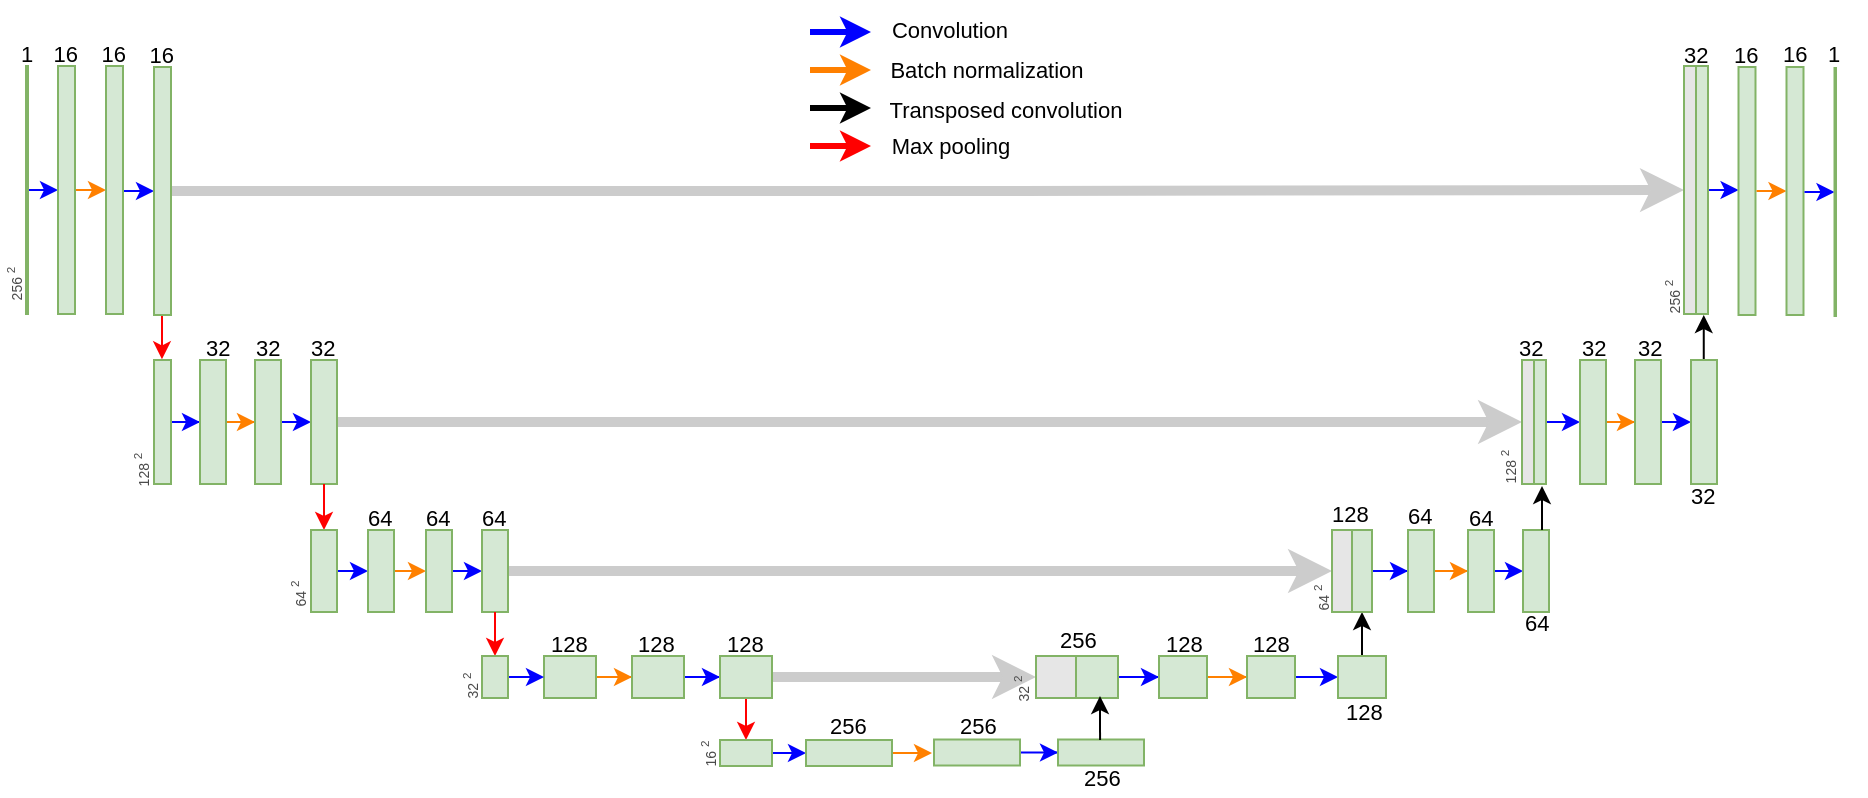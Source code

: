 <mxfile version="17.4.4" type="device" pages="2"><diagram id="KO_3s15JElUTulUB1ViH" name="Page-1"><mxGraphModel dx="1720" dy="909" grid="1" gridSize="1" guides="1" tooltips="1" connect="1" arrows="1" fold="1" page="1" pageScale="1" pageWidth="3300" pageHeight="4681" math="0" shadow="0"><root><mxCell id="0"/><mxCell id="1" parent="0"/><mxCell id="tTaubcX4Z0uVw2ZeeduW-20" style="edgeStyle=orthogonalEdgeStyle;rounded=0;orthogonalLoop=1;jettySize=auto;html=1;exitX=1;exitY=0.5;exitDx=0;exitDy=0;entryX=0;entryY=0.5;entryDx=0;entryDy=0;fontSize=11;fillColor=#0000CC;strokeColor=#0000FF;" edge="1" parent="1" source="tTaubcX4Z0uVw2ZeeduW-1" target="tTaubcX4Z0uVw2ZeeduW-16"><mxGeometry relative="1" as="geometry"><Array as="points"><mxPoint x="57" y="110"/><mxPoint x="57" y="110"/></Array></mxGeometry></mxCell><mxCell id="tTaubcX4Z0uVw2ZeeduW-1" value="" style="rounded=0;whiteSpace=wrap;html=1;strokeWidth=1;fillColor=#d5e8d4;strokeColor=#82b366;fontSize=15;" vertex="1" parent="1"><mxGeometry x="48" y="48" width="1" height="124" as="geometry"/></mxCell><mxCell id="tTaubcX4Z0uVw2ZeeduW-15" value="1" style="text;strokeColor=none;fillColor=none;align=left;verticalAlign=middle;spacingLeft=4;spacingRight=4;overflow=hidden;points=[[0,0.5],[1,0.5]];portConstraint=eastwest;rotatable=0;fontSize=11;" vertex="1" parent="1"><mxGeometry x="39.5" y="32.5" width="18" height="18" as="geometry"/></mxCell><mxCell id="tTaubcX4Z0uVw2ZeeduW-16" value="" style="rounded=0;whiteSpace=wrap;html=1;strokeWidth=1;fillColor=#d5e8d4;strokeColor=#82b366;fontSize=15;" vertex="1" parent="1"><mxGeometry x="64" y="48" width="8.5" height="124" as="geometry"/></mxCell><mxCell id="tTaubcX4Z0uVw2ZeeduW-17" value="16" style="text;strokeColor=none;fillColor=none;align=left;verticalAlign=middle;spacingLeft=4;spacingRight=4;overflow=hidden;points=[[0,0.5],[1,0.5]];portConstraint=eastwest;rotatable=0;fontSize=11;" vertex="1" parent="1"><mxGeometry x="55.75" y="32" width="25" height="19" as="geometry"/></mxCell><mxCell id="tTaubcX4Z0uVw2ZeeduW-21" style="edgeStyle=orthogonalEdgeStyle;rounded=0;orthogonalLoop=1;jettySize=auto;html=1;exitX=1;exitY=0.5;exitDx=0;exitDy=0;entryX=0;entryY=0.5;entryDx=0;entryDy=0;fontSize=11;fillColor=#0000CC;strokeColor=#FF8000;" edge="1" parent="1" target="tTaubcX4Z0uVw2ZeeduW-22"><mxGeometry relative="1" as="geometry"><mxPoint x="73" y="110" as="sourcePoint"/><Array as="points"><mxPoint x="81" y="110"/><mxPoint x="81" y="110"/></Array></mxGeometry></mxCell><mxCell id="tTaubcX4Z0uVw2ZeeduW-22" value="" style="rounded=0;whiteSpace=wrap;html=1;strokeWidth=1;fillColor=#d5e8d4;strokeColor=#82b366;fontSize=15;" vertex="1" parent="1"><mxGeometry x="88" y="48" width="8.5" height="124" as="geometry"/></mxCell><mxCell id="tTaubcX4Z0uVw2ZeeduW-23" value="16" style="text;strokeColor=none;fillColor=none;align=left;verticalAlign=middle;spacingLeft=4;spacingRight=4;overflow=hidden;points=[[0,0.5],[1,0.5]];portConstraint=eastwest;rotatable=0;fontSize=11;" vertex="1" parent="1"><mxGeometry x="79.75" y="32" width="25" height="19" as="geometry"/></mxCell><mxCell id="tTaubcX4Z0uVw2ZeeduW-24" style="edgeStyle=orthogonalEdgeStyle;rounded=0;orthogonalLoop=1;jettySize=auto;html=1;exitX=1;exitY=0.5;exitDx=0;exitDy=0;entryX=0;entryY=0.5;entryDx=0;entryDy=0;fontSize=11;fillColor=#0000CC;strokeColor=#0000FF;" edge="1" parent="1" target="tTaubcX4Z0uVw2ZeeduW-25"><mxGeometry relative="1" as="geometry"><mxPoint x="97" y="110.5" as="sourcePoint"/><Array as="points"><mxPoint x="105" y="110.5"/><mxPoint x="105" y="110.5"/></Array></mxGeometry></mxCell><mxCell id="tTaubcX4Z0uVw2ZeeduW-220" style="edgeStyle=orthogonalEdgeStyle;rounded=0;orthogonalLoop=1;jettySize=auto;html=1;exitX=1;exitY=0.5;exitDx=0;exitDy=0;entryX=0;entryY=0.5;entryDx=0;entryDy=0;fontSize=7;fontColor=#4A4A4A;strokeColor=#CCCCCC;fillColor=#0000FF;targetPerimeterSpacing=0;strokeWidth=5;" edge="1" parent="1" source="tTaubcX4Z0uVw2ZeeduW-25" target="tTaubcX4Z0uVw2ZeeduW-202"><mxGeometry relative="1" as="geometry"/></mxCell><mxCell id="tTaubcX4Z0uVw2ZeeduW-25" value="" style="rounded=0;whiteSpace=wrap;html=1;strokeWidth=1;fillColor=#d5e8d4;strokeColor=#82b366;fontSize=15;" vertex="1" parent="1"><mxGeometry x="112" y="48.5" width="8.5" height="124" as="geometry"/></mxCell><mxCell id="tTaubcX4Z0uVw2ZeeduW-26" value="16" style="text;strokeColor=none;fillColor=none;align=left;verticalAlign=middle;spacingLeft=4;spacingRight=4;overflow=hidden;points=[[0,0.5],[1,0.5]];portConstraint=eastwest;rotatable=0;fontSize=11;" vertex="1" parent="1"><mxGeometry x="103.75" y="32.5" width="25" height="19" as="geometry"/></mxCell><mxCell id="tTaubcX4Z0uVw2ZeeduW-67" style="edgeStyle=orthogonalEdgeStyle;rounded=0;orthogonalLoop=1;jettySize=auto;html=1;fontSize=7;fontColor=#4A4A4A;strokeColor=#FF0000;fillColor=#0000CC;entryX=0.468;entryY=-0.006;entryDx=0;entryDy=0;entryPerimeter=0;" edge="1" parent="1" target="tTaubcX4Z0uVw2ZeeduW-50"><mxGeometry relative="1" as="geometry"><mxPoint x="116" y="173" as="sourcePoint"/><mxPoint x="140" y="200" as="targetPoint"/></mxGeometry></mxCell><mxCell id="tTaubcX4Z0uVw2ZeeduW-30" value="&lt;font style=&quot;font-size: 7px&quot; color=&quot;#4a4a4a&quot;&gt;256 &lt;sup&gt;2&lt;/sup&gt;&lt;/font&gt;" style="text;html=1;strokeColor=none;fillColor=none;align=center;verticalAlign=middle;whiteSpace=wrap;rounded=0;fontSize=11;rotation=-90;" vertex="1" parent="1"><mxGeometry x="24" y="152" width="35" height="9.5" as="geometry"/></mxCell><mxCell id="tTaubcX4Z0uVw2ZeeduW-147" style="edgeStyle=orthogonalEdgeStyle;rounded=0;orthogonalLoop=1;jettySize=auto;html=1;entryX=0;entryY=0.5;entryDx=0;entryDy=0;fontSize=7;fontColor=#4A4A4A;strokeColor=#0000FF;fillColor=#0000CC;" edge="1" parent="1" source="tTaubcX4Z0uVw2ZeeduW-50" target="tTaubcX4Z0uVw2ZeeduW-53"><mxGeometry relative="1" as="geometry"/></mxCell><mxCell id="tTaubcX4Z0uVw2ZeeduW-50" value="" style="rounded=0;whiteSpace=wrap;html=1;strokeWidth=1;fillColor=#d5e8d4;strokeColor=#82b366;fontSize=15;" vertex="1" parent="1"><mxGeometry x="112" y="195" width="8.5" height="62" as="geometry"/></mxCell><mxCell id="tTaubcX4Z0uVw2ZeeduW-76" style="edgeStyle=orthogonalEdgeStyle;rounded=0;orthogonalLoop=1;jettySize=auto;html=1;entryX=0;entryY=0.5;entryDx=0;entryDy=0;fontSize=7;fontColor=#4A4A4A;strokeColor=#FF8000;fillColor=#0000CC;" edge="1" parent="1" source="tTaubcX4Z0uVw2ZeeduW-53" target="tTaubcX4Z0uVw2ZeeduW-74"><mxGeometry relative="1" as="geometry"/></mxCell><mxCell id="tTaubcX4Z0uVw2ZeeduW-53" value="" style="rounded=0;whiteSpace=wrap;html=1;strokeWidth=1;fillColor=#d5e8d4;strokeColor=#82b366;fontSize=15;" vertex="1" parent="1"><mxGeometry x="135" y="195" width="13" height="62" as="geometry"/></mxCell><mxCell id="tTaubcX4Z0uVw2ZeeduW-54" value="32" style="text;strokeColor=none;fillColor=none;align=left;verticalAlign=middle;spacingLeft=4;spacingRight=4;overflow=hidden;points=[[0,0.5],[1,0.5]];portConstraint=eastwest;rotatable=0;fontSize=11;" vertex="1" parent="1"><mxGeometry x="132" y="179" width="25" height="19" as="geometry"/></mxCell><mxCell id="tTaubcX4Z0uVw2ZeeduW-79" style="edgeStyle=orthogonalEdgeStyle;rounded=0;orthogonalLoop=1;jettySize=auto;html=1;entryX=0;entryY=0.5;entryDx=0;entryDy=0;fontSize=7;fontColor=#4A4A4A;strokeColor=#0000FF;fillColor=#0000CC;" edge="1" parent="1" target="tTaubcX4Z0uVw2ZeeduW-77"><mxGeometry relative="1" as="geometry"><mxPoint x="167" y="226.0" as="sourcePoint"/></mxGeometry></mxCell><mxCell id="tTaubcX4Z0uVw2ZeeduW-74" value="" style="rounded=0;whiteSpace=wrap;html=1;strokeWidth=1;fillColor=#d5e8d4;strokeColor=#82b366;fontSize=15;" vertex="1" parent="1"><mxGeometry x="162.5" y="195" width="13" height="62" as="geometry"/></mxCell><mxCell id="tTaubcX4Z0uVw2ZeeduW-75" value="32" style="text;strokeColor=none;fillColor=none;align=left;verticalAlign=middle;spacingLeft=4;spacingRight=4;overflow=hidden;points=[[0,0.5],[1,0.5]];portConstraint=eastwest;rotatable=0;fontSize=11;" vertex="1" parent="1"><mxGeometry x="157" y="179" width="25" height="19" as="geometry"/></mxCell><mxCell id="tTaubcX4Z0uVw2ZeeduW-221" style="edgeStyle=orthogonalEdgeStyle;rounded=0;orthogonalLoop=1;jettySize=auto;html=1;entryX=0;entryY=0.5;entryDx=0;entryDy=0;fontSize=7;fontColor=#4A4A4A;targetPerimeterSpacing=0;strokeColor=#CCCCCC;strokeWidth=5;fillColor=#0000FF;" edge="1" parent="1" source="tTaubcX4Z0uVw2ZeeduW-77" target="tTaubcX4Z0uVw2ZeeduW-187"><mxGeometry relative="1" as="geometry"/></mxCell><mxCell id="tTaubcX4Z0uVw2ZeeduW-77" value="" style="rounded=0;whiteSpace=wrap;html=1;strokeWidth=1;fillColor=#d5e8d4;strokeColor=#82b366;fontSize=15;" vertex="1" parent="1"><mxGeometry x="190.5" y="195" width="13" height="62" as="geometry"/></mxCell><mxCell id="tTaubcX4Z0uVw2ZeeduW-78" value="32" style="text;strokeColor=none;fillColor=none;align=left;verticalAlign=middle;spacingLeft=4;spacingRight=4;overflow=hidden;points=[[0,0.5],[1,0.5]];portConstraint=eastwest;rotatable=0;fontSize=11;" vertex="1" parent="1"><mxGeometry x="184.5" y="179" width="25" height="19" as="geometry"/></mxCell><mxCell id="tTaubcX4Z0uVw2ZeeduW-101" style="edgeStyle=orthogonalEdgeStyle;rounded=0;orthogonalLoop=1;jettySize=auto;html=1;entryX=0.5;entryY=0;entryDx=0;entryDy=0;fontSize=7;fontColor=#4A4A4A;strokeColor=#FF0000;fillColor=#0000CC;exitX=0.5;exitY=1;exitDx=0;exitDy=0;" edge="1" parent="1" source="tTaubcX4Z0uVw2ZeeduW-77" target="tTaubcX4Z0uVw2ZeeduW-99"><mxGeometry relative="1" as="geometry"><mxPoint x="197" y="258" as="sourcePoint"/></mxGeometry></mxCell><mxCell id="tTaubcX4Z0uVw2ZeeduW-105" style="edgeStyle=orthogonalEdgeStyle;rounded=0;orthogonalLoop=1;jettySize=auto;html=1;exitX=1;exitY=0.5;exitDx=0;exitDy=0;entryX=0;entryY=0.5;entryDx=0;entryDy=0;fontSize=7;fontColor=#4A4A4A;strokeColor=#0000FF;fillColor=#0000CC;" edge="1" parent="1" source="tTaubcX4Z0uVw2ZeeduW-99" target="tTaubcX4Z0uVw2ZeeduW-103"><mxGeometry relative="1" as="geometry"/></mxCell><mxCell id="tTaubcX4Z0uVw2ZeeduW-99" value="" style="rounded=0;whiteSpace=wrap;html=1;strokeWidth=1;fillColor=#d5e8d4;strokeColor=#82b366;fontSize=15;" vertex="1" parent="1"><mxGeometry x="190.5" y="280" width="13" height="41" as="geometry"/></mxCell><mxCell id="tTaubcX4Z0uVw2ZeeduW-102" value="&lt;font style=&quot;font-size: 7px&quot; color=&quot;#4a4a4a&quot;&gt;64&amp;nbsp;&lt;sup&gt;2&lt;/sup&gt;&lt;/font&gt;" style="text;html=1;strokeColor=none;fillColor=none;align=center;verticalAlign=middle;whiteSpace=wrap;rounded=0;fontSize=11;rotation=-90;" vertex="1" parent="1"><mxGeometry x="173" y="307" width="21" height="9.5" as="geometry"/></mxCell><mxCell id="tTaubcX4Z0uVw2ZeeduW-110" style="edgeStyle=orthogonalEdgeStyle;rounded=0;orthogonalLoop=1;jettySize=auto;html=1;exitX=1;exitY=0.5;exitDx=0;exitDy=0;entryX=0;entryY=0.5;entryDx=0;entryDy=0;fontSize=7;fontColor=#4A4A4A;strokeColor=#FF8000;fillColor=#0000CC;" edge="1" parent="1" source="tTaubcX4Z0uVw2ZeeduW-103" target="tTaubcX4Z0uVw2ZeeduW-107"><mxGeometry relative="1" as="geometry"/></mxCell><mxCell id="tTaubcX4Z0uVw2ZeeduW-103" value="" style="rounded=0;whiteSpace=wrap;html=1;strokeWidth=1;fillColor=#d5e8d4;strokeColor=#82b366;fontSize=15;" vertex="1" parent="1"><mxGeometry x="219" y="280" width="13" height="41" as="geometry"/></mxCell><mxCell id="tTaubcX4Z0uVw2ZeeduW-106" value="64" style="text;strokeColor=none;fillColor=none;align=left;verticalAlign=middle;spacingLeft=4;spacingRight=4;overflow=hidden;points=[[0,0.5],[1,0.5]];portConstraint=eastwest;rotatable=0;fontSize=11;" vertex="1" parent="1"><mxGeometry x="213" y="264" width="25" height="19" as="geometry"/></mxCell><mxCell id="tTaubcX4Z0uVw2ZeeduW-114" style="edgeStyle=orthogonalEdgeStyle;rounded=0;orthogonalLoop=1;jettySize=auto;html=1;exitX=1;exitY=0.5;exitDx=0;exitDy=0;entryX=0;entryY=0.5;entryDx=0;entryDy=0;fontSize=7;fontColor=#4A4A4A;strokeColor=#0000FF;fillColor=#0000CC;" edge="1" parent="1" source="tTaubcX4Z0uVw2ZeeduW-107" target="tTaubcX4Z0uVw2ZeeduW-111"><mxGeometry relative="1" as="geometry"/></mxCell><mxCell id="tTaubcX4Z0uVw2ZeeduW-107" value="" style="rounded=0;whiteSpace=wrap;html=1;strokeWidth=1;fillColor=#d5e8d4;strokeColor=#82b366;fontSize=15;" vertex="1" parent="1"><mxGeometry x="248" y="280" width="13" height="41" as="geometry"/></mxCell><mxCell id="tTaubcX4Z0uVw2ZeeduW-109" value="64" style="text;strokeColor=none;fillColor=none;align=left;verticalAlign=middle;spacingLeft=4;spacingRight=4;overflow=hidden;points=[[0,0.5],[1,0.5]];portConstraint=eastwest;rotatable=0;fontSize=11;" vertex="1" parent="1"><mxGeometry x="242" y="264" width="25" height="19" as="geometry"/></mxCell><mxCell id="tTaubcX4Z0uVw2ZeeduW-223" style="edgeStyle=orthogonalEdgeStyle;rounded=0;orthogonalLoop=1;jettySize=auto;html=1;exitX=1;exitY=0.5;exitDx=0;exitDy=0;fontSize=7;fontColor=#4A4A4A;targetPerimeterSpacing=0;strokeColor=#CCCCCC;strokeWidth=5;fillColor=#0000FF;entryX=0;entryY=0.5;entryDx=0;entryDy=0;" edge="1" parent="1" source="tTaubcX4Z0uVw2ZeeduW-111" target="tTaubcX4Z0uVw2ZeeduW-170"><mxGeometry relative="1" as="geometry"><mxPoint x="701" y="296" as="targetPoint"/></mxGeometry></mxCell><mxCell id="tTaubcX4Z0uVw2ZeeduW-111" value="" style="rounded=0;whiteSpace=wrap;html=1;strokeWidth=1;fillColor=#d5e8d4;strokeColor=#82b366;fontSize=15;" vertex="1" parent="1"><mxGeometry x="276" y="280" width="13" height="41" as="geometry"/></mxCell><mxCell id="tTaubcX4Z0uVw2ZeeduW-113" value="64" style="text;strokeColor=none;fillColor=none;align=left;verticalAlign=middle;spacingLeft=4;spacingRight=4;overflow=hidden;points=[[0,0.5],[1,0.5]];portConstraint=eastwest;rotatable=0;fontSize=11;" vertex="1" parent="1"><mxGeometry x="270" y="264" width="25" height="19" as="geometry"/></mxCell><mxCell id="tTaubcX4Z0uVw2ZeeduW-121" style="edgeStyle=orthogonalEdgeStyle;rounded=0;orthogonalLoop=1;jettySize=auto;html=1;entryX=0.5;entryY=0;entryDx=0;entryDy=0;fontSize=7;fontColor=#4A4A4A;strokeColor=#FF0000;fillColor=#0000CC;exitX=0.5;exitY=1;exitDx=0;exitDy=0;" edge="1" parent="1" source="tTaubcX4Z0uVw2ZeeduW-111" target="tTaubcX4Z0uVw2ZeeduW-120"><mxGeometry relative="1" as="geometry"><mxPoint x="283" y="321" as="sourcePoint"/></mxGeometry></mxCell><mxCell id="tTaubcX4Z0uVw2ZeeduW-129" style="edgeStyle=orthogonalEdgeStyle;rounded=0;orthogonalLoop=1;jettySize=auto;html=1;entryX=0;entryY=0.5;entryDx=0;entryDy=0;fontSize=7;fontColor=#4A4A4A;strokeColor=#FF8000;fillColor=#0000CC;" edge="1" parent="1" source="tTaubcX4Z0uVw2ZeeduW-119" target="tTaubcX4Z0uVw2ZeeduW-126"><mxGeometry relative="1" as="geometry"/></mxCell><mxCell id="tTaubcX4Z0uVw2ZeeduW-119" value="" style="rounded=0;whiteSpace=wrap;html=1;strokeWidth=1;fillColor=#d5e8d4;strokeColor=#82b366;fontSize=15;" vertex="1" parent="1"><mxGeometry x="307" y="343" width="26" height="21" as="geometry"/></mxCell><mxCell id="tTaubcX4Z0uVw2ZeeduW-124" style="edgeStyle=orthogonalEdgeStyle;rounded=0;orthogonalLoop=1;jettySize=auto;html=1;exitX=1;exitY=0.5;exitDx=0;exitDy=0;entryX=0;entryY=0.5;entryDx=0;entryDy=0;fontSize=7;fontColor=#4A4A4A;strokeColor=#0000FF;fillColor=#0000CC;" edge="1" parent="1" source="tTaubcX4Z0uVw2ZeeduW-120" target="tTaubcX4Z0uVw2ZeeduW-119"><mxGeometry relative="1" as="geometry"/></mxCell><mxCell id="tTaubcX4Z0uVw2ZeeduW-120" value="" style="rounded=0;whiteSpace=wrap;html=1;strokeWidth=1;fillColor=#d5e8d4;strokeColor=#82b366;fontSize=15;" vertex="1" parent="1"><mxGeometry x="276" y="343" width="13" height="21" as="geometry"/></mxCell><mxCell id="tTaubcX4Z0uVw2ZeeduW-122" value="&lt;font style=&quot;font-size: 7px&quot; color=&quot;#4a4a4a&quot;&gt;32&amp;nbsp;&lt;sup&gt;2&lt;/sup&gt;&lt;/font&gt;" style="text;html=1;strokeColor=none;fillColor=none;align=center;verticalAlign=middle;whiteSpace=wrap;rounded=0;fontSize=11;rotation=-90;" vertex="1" parent="1"><mxGeometry x="259" y="353" width="21" height="9.5" as="geometry"/></mxCell><mxCell id="tTaubcX4Z0uVw2ZeeduW-125" value="128" style="text;strokeColor=none;fillColor=none;align=left;verticalAlign=middle;spacingLeft=4;spacingRight=4;overflow=hidden;points=[[0,0.5],[1,0.5]];portConstraint=eastwest;rotatable=0;fontSize=11;" vertex="1" parent="1"><mxGeometry x="304.5" y="327" width="31" height="19" as="geometry"/></mxCell><mxCell id="tTaubcX4Z0uVw2ZeeduW-136" style="edgeStyle=orthogonalEdgeStyle;rounded=0;orthogonalLoop=1;jettySize=auto;html=1;entryX=0;entryY=0.5;entryDx=0;entryDy=0;fontSize=7;fontColor=#4A4A4A;strokeColor=#0000FF;fillColor=#0000CC;" edge="1" parent="1" source="tTaubcX4Z0uVw2ZeeduW-126" target="tTaubcX4Z0uVw2ZeeduW-134"><mxGeometry relative="1" as="geometry"/></mxCell><mxCell id="tTaubcX4Z0uVw2ZeeduW-126" value="" style="rounded=0;whiteSpace=wrap;html=1;strokeWidth=1;fillColor=#d5e8d4;strokeColor=#82b366;fontSize=15;" vertex="1" parent="1"><mxGeometry x="351" y="343" width="26" height="21" as="geometry"/></mxCell><mxCell id="tTaubcX4Z0uVw2ZeeduW-127" value="128" style="text;strokeColor=none;fillColor=none;align=left;verticalAlign=middle;spacingLeft=4;spacingRight=4;overflow=hidden;points=[[0,0.5],[1,0.5]];portConstraint=eastwest;rotatable=0;fontSize=11;" vertex="1" parent="1"><mxGeometry x="348" y="327" width="31" height="19" as="geometry"/></mxCell><mxCell id="tTaubcX4Z0uVw2ZeeduW-138" style="edgeStyle=orthogonalEdgeStyle;rounded=0;orthogonalLoop=1;jettySize=auto;html=1;exitX=0.5;exitY=1;exitDx=0;exitDy=0;entryX=0.5;entryY=0;entryDx=0;entryDy=0;fontSize=7;fontColor=#4A4A4A;strokeColor=#FF0000;fillColor=#0000CC;" edge="1" parent="1" source="tTaubcX4Z0uVw2ZeeduW-134" target="tTaubcX4Z0uVw2ZeeduW-137"><mxGeometry relative="1" as="geometry"/></mxCell><mxCell id="tTaubcX4Z0uVw2ZeeduW-224" style="edgeStyle=orthogonalEdgeStyle;rounded=0;orthogonalLoop=1;jettySize=auto;html=1;entryX=0;entryY=0.5;entryDx=0;entryDy=0;fontSize=7;fontColor=#4A4A4A;targetPerimeterSpacing=0;strokeColor=#CCCCCC;strokeWidth=5;fillColor=#0000FF;" edge="1" parent="1" source="tTaubcX4Z0uVw2ZeeduW-134" target="tTaubcX4Z0uVw2ZeeduW-154"><mxGeometry relative="1" as="geometry"/></mxCell><mxCell id="tTaubcX4Z0uVw2ZeeduW-134" value="" style="rounded=0;whiteSpace=wrap;html=1;strokeWidth=1;fillColor=#d5e8d4;strokeColor=#82b366;fontSize=15;" vertex="1" parent="1"><mxGeometry x="395" y="343" width="26" height="21" as="geometry"/></mxCell><mxCell id="tTaubcX4Z0uVw2ZeeduW-135" value="128" style="text;strokeColor=none;fillColor=none;align=left;verticalAlign=middle;spacingLeft=4;spacingRight=4;overflow=hidden;points=[[0,0.5],[1,0.5]];portConstraint=eastwest;rotatable=0;fontSize=11;" vertex="1" parent="1"><mxGeometry x="392.5" y="327" width="31" height="19" as="geometry"/></mxCell><mxCell id="tTaubcX4Z0uVw2ZeeduW-141" style="edgeStyle=orthogonalEdgeStyle;rounded=0;orthogonalLoop=1;jettySize=auto;html=1;fontSize=7;fontColor=#4A4A4A;strokeColor=#0000FF;fillColor=#0000CC;" edge="1" parent="1" source="tTaubcX4Z0uVw2ZeeduW-137"><mxGeometry relative="1" as="geometry"><mxPoint x="438" y="391.526" as="targetPoint"/><Array as="points"><mxPoint x="428" y="392"/><mxPoint x="428" y="392"/></Array></mxGeometry></mxCell><mxCell id="tTaubcX4Z0uVw2ZeeduW-137" value="" style="rounded=0;whiteSpace=wrap;html=1;strokeWidth=1;fillColor=#d5e8d4;strokeColor=#82b366;fontSize=15;" vertex="1" parent="1"><mxGeometry x="395" y="385" width="26" height="13" as="geometry"/></mxCell><mxCell id="tTaubcX4Z0uVw2ZeeduW-139" value="&lt;font style=&quot;font-size: 7px&quot; color=&quot;#4a4a4a&quot;&gt;16&amp;nbsp;&lt;sup&gt;2&lt;/sup&gt;&lt;/font&gt;" style="text;html=1;strokeColor=none;fillColor=none;align=center;verticalAlign=middle;whiteSpace=wrap;rounded=0;fontSize=11;rotation=-90;" vertex="1" parent="1"><mxGeometry x="378" y="387" width="21" height="9.5" as="geometry"/></mxCell><mxCell id="tTaubcX4Z0uVw2ZeeduW-145" style="edgeStyle=orthogonalEdgeStyle;rounded=0;orthogonalLoop=1;jettySize=auto;html=1;entryX=-0.027;entryY=0.495;entryDx=0;entryDy=0;entryPerimeter=0;fontSize=7;fontColor=#4A4A4A;strokeColor=#FF8000;fillColor=#0000CC;" edge="1" parent="1" source="tTaubcX4Z0uVw2ZeeduW-140" target="tTaubcX4Z0uVw2ZeeduW-142"><mxGeometry relative="1" as="geometry"/></mxCell><mxCell id="tTaubcX4Z0uVw2ZeeduW-140" value="" style="rounded=0;whiteSpace=wrap;html=1;strokeWidth=1;fillColor=#d5e8d4;strokeColor=#82b366;fontSize=15;" vertex="1" parent="1"><mxGeometry x="438" y="385" width="43" height="13" as="geometry"/></mxCell><mxCell id="tTaubcX4Z0uVw2ZeeduW-146" style="edgeStyle=orthogonalEdgeStyle;rounded=0;orthogonalLoop=1;jettySize=auto;html=1;entryX=0;entryY=0.5;entryDx=0;entryDy=0;fontSize=7;fontColor=#4A4A4A;strokeColor=#0000FF;fillColor=#0000CC;" edge="1" parent="1" source="tTaubcX4Z0uVw2ZeeduW-142" target="tTaubcX4Z0uVw2ZeeduW-143"><mxGeometry relative="1" as="geometry"/></mxCell><mxCell id="tTaubcX4Z0uVw2ZeeduW-142" value="" style="rounded=0;whiteSpace=wrap;html=1;strokeWidth=1;fillColor=#d5e8d4;strokeColor=#82b366;fontSize=15;" vertex="1" parent="1"><mxGeometry x="502" y="384.75" width="43" height="13" as="geometry"/></mxCell><mxCell id="tTaubcX4Z0uVw2ZeeduW-143" value="" style="rounded=0;whiteSpace=wrap;html=1;strokeWidth=1;fillColor=#d5e8d4;strokeColor=#82b366;fontSize=15;" vertex="1" parent="1"><mxGeometry x="564" y="384.75" width="43" height="13" as="geometry"/></mxCell><mxCell id="tTaubcX4Z0uVw2ZeeduW-148" value="256" style="text;strokeColor=none;fillColor=none;align=left;verticalAlign=middle;spacingLeft=4;spacingRight=4;overflow=hidden;points=[[0,0.5],[1,0.5]];portConstraint=eastwest;rotatable=0;fontSize=11;" vertex="1" parent="1"><mxGeometry x="444" y="368" width="31" height="19" as="geometry"/></mxCell><mxCell id="tTaubcX4Z0uVw2ZeeduW-149" value="256" style="text;strokeColor=none;fillColor=none;align=left;verticalAlign=middle;spacingLeft=4;spacingRight=4;overflow=hidden;points=[[0,0.5],[1,0.5]];portConstraint=eastwest;rotatable=0;fontSize=11;" vertex="1" parent="1"><mxGeometry x="509" y="368" width="31" height="19" as="geometry"/></mxCell><mxCell id="tTaubcX4Z0uVw2ZeeduW-150" value="256" style="text;strokeColor=none;fillColor=none;align=left;verticalAlign=middle;spacingLeft=4;spacingRight=4;overflow=hidden;points=[[0,0.5],[1,0.5]];portConstraint=eastwest;rotatable=0;fontSize=11;" vertex="1" parent="1"><mxGeometry x="571" y="394" width="31" height="19" as="geometry"/></mxCell><mxCell id="tTaubcX4Z0uVw2ZeeduW-164" style="edgeStyle=orthogonalEdgeStyle;rounded=0;orthogonalLoop=1;jettySize=auto;html=1;entryX=0;entryY=0.5;entryDx=0;entryDy=0;fontSize=7;fontColor=#4A4A4A;strokeColor=#0000FF;fillColor=#0000CC;" edge="1" parent="1" source="tTaubcX4Z0uVw2ZeeduW-152" target="tTaubcX4Z0uVw2ZeeduW-159"><mxGeometry relative="1" as="geometry"/></mxCell><mxCell id="tTaubcX4Z0uVw2ZeeduW-152" value="" style="rounded=0;whiteSpace=wrap;html=1;strokeWidth=1;fillColor=#d5e8d4;strokeColor=#82b366;fontSize=15;" vertex="1" parent="1"><mxGeometry x="570" y="343" width="24" height="21" as="geometry"/></mxCell><mxCell id="tTaubcX4Z0uVw2ZeeduW-153" value="&lt;font style=&quot;font-size: 7px&quot; color=&quot;#4a4a4a&quot;&gt;32&amp;nbsp;&lt;sup&gt;2&lt;/sup&gt;&lt;/font&gt;" style="text;html=1;strokeColor=none;fillColor=none;align=center;verticalAlign=middle;whiteSpace=wrap;rounded=0;fontSize=11;rotation=-90;" vertex="1" parent="1"><mxGeometry x="536" y="354.5" width="19" height="9.5" as="geometry"/></mxCell><mxCell id="tTaubcX4Z0uVw2ZeeduW-154" value="" style="rounded=0;whiteSpace=wrap;html=1;strokeWidth=1;fillColor=#E6E6E6;strokeColor=#82b366;fontSize=15;" vertex="1" parent="1"><mxGeometry x="553" y="343" width="20" height="21" as="geometry"/></mxCell><mxCell id="tTaubcX4Z0uVw2ZeeduW-156" value="256" style="text;strokeColor=none;fillColor=none;align=left;verticalAlign=middle;spacingLeft=4;spacingRight=4;overflow=hidden;points=[[0,0.5],[1,0.5]];portConstraint=eastwest;rotatable=0;fontSize=11;" vertex="1" parent="1"><mxGeometry x="559" y="325" width="29" height="19" as="geometry"/></mxCell><mxCell id="tTaubcX4Z0uVw2ZeeduW-165" style="edgeStyle=orthogonalEdgeStyle;rounded=0;orthogonalLoop=1;jettySize=auto;html=1;entryX=0;entryY=0.5;entryDx=0;entryDy=0;fontSize=7;fontColor=#4A4A4A;strokeColor=#FF8000;fillColor=#0000CC;" edge="1" parent="1" source="tTaubcX4Z0uVw2ZeeduW-159" target="tTaubcX4Z0uVw2ZeeduW-162"><mxGeometry relative="1" as="geometry"/></mxCell><mxCell id="tTaubcX4Z0uVw2ZeeduW-159" value="" style="rounded=0;whiteSpace=wrap;html=1;strokeWidth=1;fillColor=#d5e8d4;strokeColor=#82b366;fontSize=15;" vertex="1" parent="1"><mxGeometry x="614.5" y="343" width="24" height="21" as="geometry"/></mxCell><mxCell id="tTaubcX4Z0uVw2ZeeduW-161" value="128" style="text;strokeColor=none;fillColor=none;align=left;verticalAlign=middle;spacingLeft=4;spacingRight=4;overflow=hidden;points=[[0,0.5],[1,0.5]];portConstraint=eastwest;rotatable=0;fontSize=11;" vertex="1" parent="1"><mxGeometry x="612" y="327" width="29" height="19" as="geometry"/></mxCell><mxCell id="tTaubcX4Z0uVw2ZeeduW-168" style="edgeStyle=orthogonalEdgeStyle;rounded=0;orthogonalLoop=1;jettySize=auto;html=1;fontSize=7;fontColor=#4A4A4A;strokeColor=#0000FF;fillColor=#0000CC;" edge="1" parent="1" source="tTaubcX4Z0uVw2ZeeduW-162" target="tTaubcX4Z0uVw2ZeeduW-166"><mxGeometry relative="1" as="geometry"/></mxCell><mxCell id="tTaubcX4Z0uVw2ZeeduW-162" value="" style="rounded=0;whiteSpace=wrap;html=1;strokeWidth=1;fillColor=#d5e8d4;strokeColor=#82b366;fontSize=15;" vertex="1" parent="1"><mxGeometry x="658.5" y="343" width="24" height="21" as="geometry"/></mxCell><mxCell id="tTaubcX4Z0uVw2ZeeduW-163" value="128" style="text;strokeColor=none;fillColor=none;align=left;verticalAlign=middle;spacingLeft=4;spacingRight=4;overflow=hidden;points=[[0,0.5],[1,0.5]];portConstraint=eastwest;rotatable=0;fontSize=11;" vertex="1" parent="1"><mxGeometry x="655.5" y="327" width="29" height="19" as="geometry"/></mxCell><mxCell id="tTaubcX4Z0uVw2ZeeduW-172" style="edgeStyle=orthogonalEdgeStyle;rounded=0;orthogonalLoop=1;jettySize=auto;html=1;fontSize=7;fontColor=#4A4A4A;strokeColor=#000000;fillColor=#0000CC;entryX=0.5;entryY=1;entryDx=0;entryDy=0;" edge="1" parent="1" source="tTaubcX4Z0uVw2ZeeduW-166" target="tTaubcX4Z0uVw2ZeeduW-169"><mxGeometry relative="1" as="geometry"><mxPoint x="716" y="322" as="targetPoint"/></mxGeometry></mxCell><mxCell id="tTaubcX4Z0uVw2ZeeduW-166" value="" style="rounded=0;whiteSpace=wrap;html=1;strokeWidth=1;fillColor=#d5e8d4;strokeColor=#82b366;fontSize=15;" vertex="1" parent="1"><mxGeometry x="704" y="343" width="24" height="21" as="geometry"/></mxCell><mxCell id="tTaubcX4Z0uVw2ZeeduW-167" value="128" style="text;strokeColor=none;fillColor=none;align=left;verticalAlign=middle;spacingLeft=4;spacingRight=4;overflow=hidden;points=[[0,0.5],[1,0.5]];portConstraint=eastwest;rotatable=0;fontSize=11;" vertex="1" parent="1"><mxGeometry x="702" y="361" width="31" height="19" as="geometry"/></mxCell><mxCell id="tTaubcX4Z0uVw2ZeeduW-180" style="edgeStyle=orthogonalEdgeStyle;rounded=0;orthogonalLoop=1;jettySize=auto;html=1;entryX=0;entryY=0.5;entryDx=0;entryDy=0;fontSize=7;fontColor=#4A4A4A;strokeColor=#0000FF;fillColor=#0000CC;" edge="1" parent="1" source="tTaubcX4Z0uVw2ZeeduW-169" target="tTaubcX4Z0uVw2ZeeduW-174"><mxGeometry relative="1" as="geometry"/></mxCell><mxCell id="tTaubcX4Z0uVw2ZeeduW-169" value="" style="rounded=0;whiteSpace=wrap;html=1;strokeWidth=1;fillColor=#d5e8d4;strokeColor=#82b366;fontSize=15;" vertex="1" parent="1"><mxGeometry x="711" y="280" width="10" height="41" as="geometry"/></mxCell><mxCell id="tTaubcX4Z0uVw2ZeeduW-170" value="" style="rounded=0;whiteSpace=wrap;html=1;strokeWidth=1;fillColor=#E6E6E6;strokeColor=#82b366;fontSize=15;" vertex="1" parent="1"><mxGeometry x="701" y="280" width="10" height="41" as="geometry"/></mxCell><mxCell id="tTaubcX4Z0uVw2ZeeduW-171" value="128" style="text;strokeColor=none;fillColor=none;align=left;verticalAlign=middle;spacingLeft=4;spacingRight=4;overflow=hidden;points=[[0,0.5],[1,0.5]];portConstraint=eastwest;rotatable=0;fontSize=11;" vertex="1" parent="1"><mxGeometry x="695" y="262" width="33" height="19" as="geometry"/></mxCell><mxCell id="tTaubcX4Z0uVw2ZeeduW-181" style="edgeStyle=orthogonalEdgeStyle;rounded=0;orthogonalLoop=1;jettySize=auto;html=1;entryX=0;entryY=0.5;entryDx=0;entryDy=0;fontSize=7;fontColor=#4A4A4A;strokeColor=#FF8000;fillColor=#0000CC;" edge="1" parent="1" source="tTaubcX4Z0uVw2ZeeduW-174" target="tTaubcX4Z0uVw2ZeeduW-176"><mxGeometry relative="1" as="geometry"/></mxCell><mxCell id="tTaubcX4Z0uVw2ZeeduW-174" value="" style="rounded=0;whiteSpace=wrap;html=1;strokeWidth=1;fillColor=#d5e8d4;strokeColor=#82b366;fontSize=15;" vertex="1" parent="1"><mxGeometry x="739" y="280" width="13" height="41" as="geometry"/></mxCell><mxCell id="tTaubcX4Z0uVw2ZeeduW-175" value="64" style="text;strokeColor=none;fillColor=none;align=left;verticalAlign=middle;spacingLeft=4;spacingRight=4;overflow=hidden;points=[[0,0.5],[1,0.5]];portConstraint=eastwest;rotatable=0;fontSize=11;" vertex="1" parent="1"><mxGeometry x="733" y="263" width="25" height="19" as="geometry"/></mxCell><mxCell id="tTaubcX4Z0uVw2ZeeduW-182" style="edgeStyle=orthogonalEdgeStyle;rounded=0;orthogonalLoop=1;jettySize=auto;html=1;exitX=1;exitY=0.5;exitDx=0;exitDy=0;entryX=0;entryY=0.5;entryDx=0;entryDy=0;fontSize=7;fontColor=#4A4A4A;strokeColor=#0000FF;fillColor=#0000CC;" edge="1" parent="1" source="tTaubcX4Z0uVw2ZeeduW-176" target="tTaubcX4Z0uVw2ZeeduW-178"><mxGeometry relative="1" as="geometry"/></mxCell><mxCell id="tTaubcX4Z0uVw2ZeeduW-176" value="" style="rounded=0;whiteSpace=wrap;html=1;strokeWidth=1;fillColor=#d5e8d4;strokeColor=#82b366;fontSize=15;" vertex="1" parent="1"><mxGeometry x="769" y="280" width="13" height="41" as="geometry"/></mxCell><mxCell id="tTaubcX4Z0uVw2ZeeduW-177" value="64" style="text;strokeColor=none;fillColor=none;align=left;verticalAlign=middle;spacingLeft=4;spacingRight=4;overflow=hidden;points=[[0,0.5],[1,0.5]];portConstraint=eastwest;rotatable=0;fontSize=11;" vertex="1" parent="1"><mxGeometry x="763.5" y="264" width="24" height="19" as="geometry"/></mxCell><mxCell id="tTaubcX4Z0uVw2ZeeduW-178" value="" style="rounded=0;whiteSpace=wrap;html=1;strokeWidth=1;fillColor=#d5e8d4;strokeColor=#82b366;fontSize=15;" vertex="1" parent="1"><mxGeometry x="796.5" y="280" width="13" height="41" as="geometry"/></mxCell><mxCell id="tTaubcX4Z0uVw2ZeeduW-179" value="64" style="text;strokeColor=none;fillColor=none;align=left;verticalAlign=middle;spacingLeft=4;spacingRight=4;overflow=hidden;points=[[0,0.5],[1,0.5]];portConstraint=eastwest;rotatable=0;fontSize=11;" vertex="1" parent="1"><mxGeometry x="791.5" y="316.5" width="23" height="19" as="geometry"/></mxCell><mxCell id="tTaubcX4Z0uVw2ZeeduW-200" style="edgeStyle=orthogonalEdgeStyle;rounded=0;orthogonalLoop=1;jettySize=auto;html=1;exitX=1;exitY=0.5;exitDx=0;exitDy=0;entryX=0;entryY=0.5;entryDx=0;entryDy=0;fontSize=7;fontColor=#4A4A4A;strokeColor=#0000FF;fillColor=#0000FF;" edge="1" parent="1" source="tTaubcX4Z0uVw2ZeeduW-184" target="tTaubcX4Z0uVw2ZeeduW-191"><mxGeometry relative="1" as="geometry"/></mxCell><mxCell id="tTaubcX4Z0uVw2ZeeduW-184" value="" style="rounded=0;whiteSpace=wrap;html=1;strokeWidth=1;fillColor=#d5e8d4;strokeColor=#82b366;fontSize=15;" vertex="1" parent="1"><mxGeometry x="801" y="195" width="7" height="62" as="geometry"/></mxCell><mxCell id="tTaubcX4Z0uVw2ZeeduW-187" value="" style="rounded=0;whiteSpace=wrap;html=1;strokeWidth=1;fillColor=#E6E6E6;strokeColor=#82b366;fontSize=15;" vertex="1" parent="1"><mxGeometry x="796" y="195" width="6" height="62" as="geometry"/></mxCell><mxCell id="tTaubcX4Z0uVw2ZeeduW-189" value="32" style="text;strokeColor=none;fillColor=none;align=left;verticalAlign=middle;spacingLeft=4;spacingRight=4;overflow=hidden;points=[[0,0.5],[1,0.5]];portConstraint=eastwest;rotatable=0;fontSize=11;" vertex="1" parent="1"><mxGeometry x="788.5" y="179" width="25.5" height="19" as="geometry"/></mxCell><mxCell id="tTaubcX4Z0uVw2ZeeduW-190" style="edgeStyle=orthogonalEdgeStyle;rounded=0;orthogonalLoop=1;jettySize=auto;html=1;entryX=0;entryY=0.5;entryDx=0;entryDy=0;fontSize=7;fontColor=#4A4A4A;strokeColor=#FF8000;fillColor=#0000CC;" edge="1" parent="1" source="tTaubcX4Z0uVw2ZeeduW-191" target="tTaubcX4Z0uVw2ZeeduW-194"><mxGeometry relative="1" as="geometry"/></mxCell><mxCell id="tTaubcX4Z0uVw2ZeeduW-191" value="" style="rounded=0;whiteSpace=wrap;html=1;strokeWidth=1;fillColor=#d5e8d4;strokeColor=#82b366;fontSize=15;" vertex="1" parent="1"><mxGeometry x="825" y="195" width="13" height="62" as="geometry"/></mxCell><mxCell id="tTaubcX4Z0uVw2ZeeduW-192" value="32" style="text;strokeColor=none;fillColor=none;align=left;verticalAlign=middle;spacingLeft=4;spacingRight=4;overflow=hidden;points=[[0,0.5],[1,0.5]];portConstraint=eastwest;rotatable=0;fontSize=11;" vertex="1" parent="1"><mxGeometry x="820" y="179" width="25" height="19" as="geometry"/></mxCell><mxCell id="tTaubcX4Z0uVw2ZeeduW-193" style="edgeStyle=orthogonalEdgeStyle;rounded=0;orthogonalLoop=1;jettySize=auto;html=1;entryX=0;entryY=0.5;entryDx=0;entryDy=0;fontSize=7;fontColor=#4A4A4A;strokeColor=#0000FF;fillColor=#0000CC;" edge="1" parent="1" target="tTaubcX4Z0uVw2ZeeduW-196"><mxGeometry relative="1" as="geometry"><mxPoint x="857.0" y="226" as="sourcePoint"/></mxGeometry></mxCell><mxCell id="tTaubcX4Z0uVw2ZeeduW-194" value="" style="rounded=0;whiteSpace=wrap;html=1;strokeWidth=1;fillColor=#d5e8d4;strokeColor=#82b366;fontSize=15;" vertex="1" parent="1"><mxGeometry x="852.5" y="195" width="13" height="62" as="geometry"/></mxCell><mxCell id="tTaubcX4Z0uVw2ZeeduW-195" value="32" style="text;strokeColor=none;fillColor=none;align=left;verticalAlign=middle;spacingLeft=4;spacingRight=4;overflow=hidden;points=[[0,0.5],[1,0.5]];portConstraint=eastwest;rotatable=0;fontSize=11;" vertex="1" parent="1"><mxGeometry x="848" y="179" width="26.5" height="19" as="geometry"/></mxCell><mxCell id="tTaubcX4Z0uVw2ZeeduW-196" value="" style="rounded=0;whiteSpace=wrap;html=1;strokeWidth=1;fillColor=#d5e8d4;strokeColor=#82b366;fontSize=15;" vertex="1" parent="1"><mxGeometry x="880.5" y="195" width="13" height="62" as="geometry"/></mxCell><mxCell id="tTaubcX4Z0uVw2ZeeduW-197" value="32" style="text;strokeColor=none;fillColor=none;align=left;verticalAlign=middle;spacingLeft=4;spacingRight=4;overflow=hidden;points=[[0,0.5],[1,0.5]];portConstraint=eastwest;rotatable=0;fontSize=11;" vertex="1" parent="1"><mxGeometry x="874.5" y="253" width="29.5" height="19" as="geometry"/></mxCell><mxCell id="tTaubcX4Z0uVw2ZeeduW-198" value="&lt;font style=&quot;font-size: 7px&quot; color=&quot;#4a4a4a&quot;&gt;128 &lt;sup&gt;2&lt;/sup&gt;&lt;/font&gt;" style="text;html=1;strokeColor=none;fillColor=none;align=center;verticalAlign=middle;whiteSpace=wrap;rounded=0;fontSize=11;rotation=-90;" vertex="1" parent="1"><mxGeometry x="778" y="243.5" width="22" height="9.5" as="geometry"/></mxCell><mxCell id="tTaubcX4Z0uVw2ZeeduW-215" style="edgeStyle=orthogonalEdgeStyle;rounded=0;orthogonalLoop=1;jettySize=auto;html=1;exitX=1;exitY=0.5;exitDx=0;exitDy=0;entryX=0;entryY=0.5;entryDx=0;entryDy=0;fontSize=7;fontColor=#4A4A4A;strokeColor=#0000FF;fillColor=#0000FF;" edge="1" parent="1" source="tTaubcX4Z0uVw2ZeeduW-201" target="tTaubcX4Z0uVw2ZeeduW-205"><mxGeometry relative="1" as="geometry"/></mxCell><mxCell id="tTaubcX4Z0uVw2ZeeduW-201" value="" style="rounded=0;whiteSpace=wrap;html=1;strokeWidth=1;fillColor=#d5e8d4;strokeColor=#82b366;fontSize=15;" vertex="1" parent="1"><mxGeometry x="882" y="48" width="7" height="124" as="geometry"/></mxCell><mxCell id="tTaubcX4Z0uVw2ZeeduW-202" value="" style="rounded=0;whiteSpace=wrap;html=1;strokeWidth=1;fillColor=#E6E6E6;strokeColor=#82b366;fontSize=15;" vertex="1" parent="1"><mxGeometry x="877" y="48" width="6" height="124" as="geometry"/></mxCell><mxCell id="tTaubcX4Z0uVw2ZeeduW-204" value="32" style="text;strokeColor=none;fillColor=none;align=left;verticalAlign=middle;spacingLeft=4;spacingRight=4;overflow=hidden;points=[[0,0.5],[1,0.5]];portConstraint=eastwest;rotatable=0;fontSize=11;" vertex="1" parent="1"><mxGeometry x="871" y="32.5" width="24" height="19" as="geometry"/></mxCell><mxCell id="tTaubcX4Z0uVw2ZeeduW-205" value="" style="rounded=0;whiteSpace=wrap;html=1;strokeWidth=1;fillColor=#d5e8d4;strokeColor=#82b366;fontSize=15;" vertex="1" parent="1"><mxGeometry x="904.25" y="48.5" width="8.5" height="124" as="geometry"/></mxCell><mxCell id="tTaubcX4Z0uVw2ZeeduW-206" value="16" style="text;strokeColor=none;fillColor=none;align=left;verticalAlign=middle;spacingLeft=4;spacingRight=4;overflow=hidden;points=[[0,0.5],[1,0.5]];portConstraint=eastwest;rotatable=0;fontSize=11;" vertex="1" parent="1"><mxGeometry x="896" y="32.5" width="25" height="19" as="geometry"/></mxCell><mxCell id="tTaubcX4Z0uVw2ZeeduW-207" style="edgeStyle=orthogonalEdgeStyle;rounded=0;orthogonalLoop=1;jettySize=auto;html=1;exitX=1;exitY=0.5;exitDx=0;exitDy=0;entryX=0;entryY=0.5;entryDx=0;entryDy=0;fontSize=11;fillColor=#0000CC;strokeColor=#FF8000;" edge="1" parent="1" target="tTaubcX4Z0uVw2ZeeduW-208"><mxGeometry relative="1" as="geometry"><mxPoint x="913.25" y="110.5" as="sourcePoint"/><Array as="points"><mxPoint x="921.25" y="110.5"/><mxPoint x="921.25" y="110.5"/></Array></mxGeometry></mxCell><mxCell id="tTaubcX4Z0uVw2ZeeduW-208" value="" style="rounded=0;whiteSpace=wrap;html=1;strokeWidth=1;fillColor=#d5e8d4;strokeColor=#82b366;fontSize=15;" vertex="1" parent="1"><mxGeometry x="928.25" y="48.5" width="8.5" height="124" as="geometry"/></mxCell><mxCell id="tTaubcX4Z0uVw2ZeeduW-209" value="16" style="text;strokeColor=none;fillColor=none;align=left;verticalAlign=middle;spacingLeft=4;spacingRight=4;overflow=hidden;points=[[0,0.5],[1,0.5]];portConstraint=eastwest;rotatable=0;fontSize=11;" vertex="1" parent="1"><mxGeometry x="920.5" y="32" width="24" height="19" as="geometry"/></mxCell><mxCell id="tTaubcX4Z0uVw2ZeeduW-210" style="edgeStyle=orthogonalEdgeStyle;rounded=0;orthogonalLoop=1;jettySize=auto;html=1;exitX=1;exitY=0.5;exitDx=0;exitDy=0;entryX=0;entryY=0.5;entryDx=0;entryDy=0;fontSize=11;fillColor=#0000CC;strokeColor=#0000FF;" edge="1" parent="1" target="tTaubcX4Z0uVw2ZeeduW-211"><mxGeometry relative="1" as="geometry"><mxPoint x="937.25" y="111" as="sourcePoint"/><Array as="points"><mxPoint x="945.25" y="111"/><mxPoint x="945.25" y="111"/></Array></mxGeometry></mxCell><mxCell id="tTaubcX4Z0uVw2ZeeduW-211" value="" style="rounded=0;whiteSpace=wrap;html=1;strokeWidth=1;fillColor=#d5e8d4;strokeColor=#82b366;fontSize=15;" vertex="1" parent="1"><mxGeometry x="952.25" y="49" width="0.75" height="124" as="geometry"/></mxCell><mxCell id="tTaubcX4Z0uVw2ZeeduW-212" value="1" style="text;strokeColor=none;fillColor=none;align=left;verticalAlign=middle;spacingLeft=4;spacingRight=4;overflow=hidden;points=[[0,0.5],[1,0.5]];portConstraint=eastwest;rotatable=0;fontSize=11;" vertex="1" parent="1"><mxGeometry x="943" y="32" width="25" height="19" as="geometry"/></mxCell><mxCell id="tTaubcX4Z0uVw2ZeeduW-216" value="&lt;font style=&quot;font-size: 7px&quot; color=&quot;#4a4a4a&quot;&gt;256 &lt;sup&gt;2&lt;/sup&gt;&lt;/font&gt;" style="text;html=1;strokeColor=none;fillColor=none;align=center;verticalAlign=middle;whiteSpace=wrap;rounded=0;fontSize=11;rotation=-90;" vertex="1" parent="1"><mxGeometry x="855.5" y="159" width="30" height="9.5" as="geometry"/></mxCell><mxCell id="tTaubcX4Z0uVw2ZeeduW-217" value="&lt;font style=&quot;font-size: 7px&quot; color=&quot;#4a4a4a&quot;&gt;128 &lt;sup&gt;2&lt;/sup&gt;&lt;/font&gt;" style="text;html=1;strokeColor=none;fillColor=none;align=center;verticalAlign=middle;whiteSpace=wrap;rounded=0;fontSize=11;rotation=-90;" vertex="1" parent="1"><mxGeometry x="95" y="245" width="20" height="9.5" as="geometry"/></mxCell><mxCell id="tTaubcX4Z0uVw2ZeeduW-218" value="&lt;font style=&quot;font-size: 7px&quot; color=&quot;#4a4a4a&quot;&gt;64&amp;nbsp;&lt;sup&gt;2&lt;/sup&gt;&lt;/font&gt;" style="text;html=1;strokeColor=none;fillColor=none;align=center;verticalAlign=middle;whiteSpace=wrap;rounded=0;fontSize=11;rotation=-90;" vertex="1" parent="1"><mxGeometry x="686" y="309" width="18" height="9.5" as="geometry"/></mxCell><mxCell id="tTaubcX4Z0uVw2ZeeduW-227" style="edgeStyle=orthogonalEdgeStyle;rounded=0;orthogonalLoop=1;jettySize=auto;html=1;exitX=1;exitY=0.5;exitDx=0;exitDy=0;fontSize=11;fillColor=#0000CC;strokeColor=#0000FF;strokeWidth=3;" edge="1" parent="1"><mxGeometry relative="1" as="geometry"><mxPoint x="440" y="31" as="sourcePoint"/><Array as="points"><mxPoint x="448" y="31"/><mxPoint x="448" y="31"/></Array><mxPoint x="470.5" y="31" as="targetPoint"/></mxGeometry></mxCell><mxCell id="tTaubcX4Z0uVw2ZeeduW-229" style="edgeStyle=orthogonalEdgeStyle;rounded=0;orthogonalLoop=1;jettySize=auto;html=1;exitX=1;exitY=0.5;exitDx=0;exitDy=0;fontSize=11;fillColor=#0000CC;strokeColor=#FF8000;strokeWidth=3;" edge="1" parent="1"><mxGeometry relative="1" as="geometry"><mxPoint x="440" y="50" as="sourcePoint"/><Array as="points"><mxPoint x="448" y="50"/><mxPoint x="448" y="50"/></Array><mxPoint x="470.5" y="50" as="targetPoint"/></mxGeometry></mxCell><mxCell id="tTaubcX4Z0uVw2ZeeduW-230" style="edgeStyle=orthogonalEdgeStyle;rounded=0;orthogonalLoop=1;jettySize=auto;html=1;exitX=1;exitY=0.5;exitDx=0;exitDy=0;fontSize=11;fillColor=#0000CC;strokeColor=#000000;strokeWidth=3;" edge="1" parent="1"><mxGeometry relative="1" as="geometry"><mxPoint x="440" y="69" as="sourcePoint"/><Array as="points"><mxPoint x="448" y="69"/><mxPoint x="448" y="69"/></Array><mxPoint x="470.5" y="69" as="targetPoint"/></mxGeometry></mxCell><mxCell id="tTaubcX4Z0uVw2ZeeduW-231" style="edgeStyle=orthogonalEdgeStyle;rounded=0;orthogonalLoop=1;jettySize=auto;html=1;exitX=1;exitY=0.5;exitDx=0;exitDy=0;fontSize=11;fillColor=#0000CC;strokeColor=#FF0000;strokeWidth=3;" edge="1" parent="1"><mxGeometry relative="1" as="geometry"><mxPoint x="440" y="88" as="sourcePoint"/><Array as="points"><mxPoint x="448" y="88"/><mxPoint x="448" y="88"/></Array><mxPoint x="470.5" y="88" as="targetPoint"/></mxGeometry></mxCell><mxCell id="tTaubcX4Z0uVw2ZeeduW-232" value="&lt;font style=&quot;font-size: 11px&quot; color=&quot;#000000&quot;&gt;Convolution&lt;/font&gt;" style="text;html=1;strokeColor=none;fillColor=none;align=center;verticalAlign=middle;whiteSpace=wrap;rounded=0;shadow=1;fontSize=7;fontColor=#4A4A4A;" vertex="1" parent="1"><mxGeometry x="475" y="19" width="70" height="22" as="geometry"/></mxCell><mxCell id="tTaubcX4Z0uVw2ZeeduW-233" value="&lt;font style=&quot;font-size: 11px&quot; color=&quot;#000000&quot;&gt;Transposed convolution&lt;/font&gt;" style="text;html=1;strokeColor=none;fillColor=none;align=center;verticalAlign=middle;whiteSpace=wrap;rounded=0;shadow=1;fontSize=7;fontColor=#4A4A4A;" vertex="1" parent="1"><mxGeometry x="471" y="59" width="134" height="22" as="geometry"/></mxCell><mxCell id="tTaubcX4Z0uVw2ZeeduW-234" value="&lt;font style=&quot;font-size: 11px&quot; color=&quot;#000000&quot;&gt;Max pooling&lt;/font&gt;" style="text;html=1;strokeColor=none;fillColor=none;align=center;verticalAlign=middle;whiteSpace=wrap;rounded=0;shadow=1;fontSize=7;fontColor=#4A4A4A;" vertex="1" parent="1"><mxGeometry x="471" y="77" width="79" height="22" as="geometry"/></mxCell><mxCell id="tTaubcX4Z0uVw2ZeeduW-235" value="&lt;font style=&quot;font-size: 11px&quot; color=&quot;#000000&quot;&gt;Batch normalization&lt;/font&gt;" style="text;html=1;strokeColor=none;fillColor=none;align=center;verticalAlign=middle;whiteSpace=wrap;rounded=0;shadow=1;fontSize=7;fontColor=#4A4A4A;" vertex="1" parent="1"><mxGeometry x="470.5" y="39" width="114.5" height="22" as="geometry"/></mxCell><mxCell id="tTaubcX4Z0uVw2ZeeduW-239" style="edgeStyle=orthogonalEdgeStyle;rounded=0;orthogonalLoop=1;jettySize=auto;html=1;fontSize=7;fontColor=#4A4A4A;strokeColor=#000000;fillColor=#0000CC;entryX=0.5;entryY=1;entryDx=0;entryDy=0;" edge="1" parent="1"><mxGeometry relative="1" as="geometry"><mxPoint x="806" y="258" as="targetPoint"/><mxPoint x="806" y="280" as="sourcePoint"/></mxGeometry></mxCell><mxCell id="tTaubcX4Z0uVw2ZeeduW-240" style="edgeStyle=orthogonalEdgeStyle;rounded=0;orthogonalLoop=1;jettySize=auto;html=1;fontSize=7;fontColor=#4A4A4A;strokeColor=#000000;fillColor=#0000CC;entryX=0.5;entryY=1;entryDx=0;entryDy=0;" edge="1" parent="1"><mxGeometry relative="1" as="geometry"><mxPoint x="886.88" y="172.5" as="targetPoint"/><mxPoint x="886.88" y="194.5" as="sourcePoint"/></mxGeometry></mxCell><mxCell id="tTaubcX4Z0uVw2ZeeduW-241" style="edgeStyle=orthogonalEdgeStyle;rounded=0;orthogonalLoop=1;jettySize=auto;html=1;fontSize=7;fontColor=#4A4A4A;strokeColor=#000000;fillColor=#0000CC;entryX=0.5;entryY=1;entryDx=0;entryDy=0;" edge="1" parent="1"><mxGeometry relative="1" as="geometry"><mxPoint x="585" y="363" as="targetPoint"/><mxPoint x="585.021" y="385" as="sourcePoint"/></mxGeometry></mxCell></root></mxGraphModel></diagram><diagram id="-N_nSfJrfLg99iCUC9vN" name="Page-2"><mxGraphModel dx="996" dy="526" grid="1" gridSize="1" guides="1" tooltips="1" connect="1" arrows="1" fold="1" page="1" pageScale="1" pageWidth="3300" pageHeight="4681" math="0" shadow="0"><root><mxCell id="0"/><mxCell id="1" parent="0"/><mxCell id="NKjziM-oxlQTSe0A2PhX-1" value="" style="rounded=1;whiteSpace=wrap;html=1;shadow=1;fontSize=11;fontColor=#000000;strokeColor=#000000;strokeWidth=1;fillColor=#E6E6E6;" vertex="1" parent="1"><mxGeometry x="95" y="32" width="346" height="216" as="geometry"/></mxCell><mxCell id="NKjziM-oxlQTSe0A2PhX-2" value="1" style="rounded=0;whiteSpace=wrap;html=1;shadow=0;fontSize=11;fontColor=#000000;strokeColor=#000000;strokeWidth=1;fillColor=#66B2FF;" vertex="1" parent="1"><mxGeometry x="128" y="60" width="46" height="41" as="geometry"/></mxCell><mxCell id="NKjziM-oxlQTSe0A2PhX-3" value="6" style="rounded=0;whiteSpace=wrap;html=1;shadow=0;fontSize=11;fontColor=#000000;strokeColor=#000000;strokeWidth=1;fillColor=#66B2FF;" vertex="1" parent="1"><mxGeometry x="196" y="94" width="46" height="41" as="geometry"/></mxCell><mxCell id="NKjziM-oxlQTSe0A2PhX-4" value="4" style="rounded=0;whiteSpace=wrap;html=1;shadow=0;fontSize=11;fontColor=#000000;strokeColor=#000000;strokeWidth=1;fillColor=#66B2FF;" vertex="1" parent="1"><mxGeometry x="127" y="146" width="46" height="41" as="geometry"/></mxCell><mxCell id="NKjziM-oxlQTSe0A2PhX-5" value="3" style="rounded=0;whiteSpace=wrap;html=1;shadow=0;fontSize=11;fontColor=#000000;strokeColor=#000000;strokeWidth=1;fillColor=#66B2FF;" vertex="1" parent="1"><mxGeometry x="268" y="57" width="46" height="41" as="geometry"/></mxCell><mxCell id="NKjziM-oxlQTSe0A2PhX-7" value="2" style="rounded=0;whiteSpace=wrap;html=1;shadow=0;fontSize=11;fontColor=#000000;strokeColor=#000000;strokeWidth=1;fillColor=#66B2FF;" vertex="1" parent="1"><mxGeometry x="288" y="168" width="46" height="41" as="geometry"/></mxCell><mxCell id="NKjziM-oxlQTSe0A2PhX-8" value="9" style="rounded=0;whiteSpace=wrap;html=1;shadow=0;fontSize=11;fontColor=#000000;strokeColor=#000000;strokeWidth=1;fillColor=#66B2FF;" vertex="1" parent="1"><mxGeometry x="298" y="109" width="46" height="41" as="geometry"/></mxCell><mxCell id="NKjziM-oxlQTSe0A2PhX-9" value="5" style="rounded=0;whiteSpace=wrap;html=1;shadow=0;fontSize=11;fontColor=#000000;strokeColor=#000000;strokeWidth=1;fillColor=#66B2FF;" vertex="1" parent="1"><mxGeometry x="368" y="62" width="46" height="41" as="geometry"/></mxCell><mxCell id="NKjziM-oxlQTSe0A2PhX-10" value="8" style="rounded=0;whiteSpace=wrap;html=1;shadow=0;fontSize=11;fontColor=#000000;strokeColor=#000000;strokeWidth=1;fillColor=#66B2FF;" vertex="1" parent="1"><mxGeometry x="204" y="172" width="46" height="41" as="geometry"/></mxCell><mxCell id="NKjziM-oxlQTSe0A2PhX-11" value="7" style="rounded=0;whiteSpace=wrap;html=1;shadow=0;fontSize=11;fontColor=#000000;strokeColor=#000000;strokeWidth=1;fillColor=#66B2FF;" vertex="1" parent="1"><mxGeometry x="363" y="144" width="46" height="41" as="geometry"/></mxCell></root></mxGraphModel></diagram></mxfile>